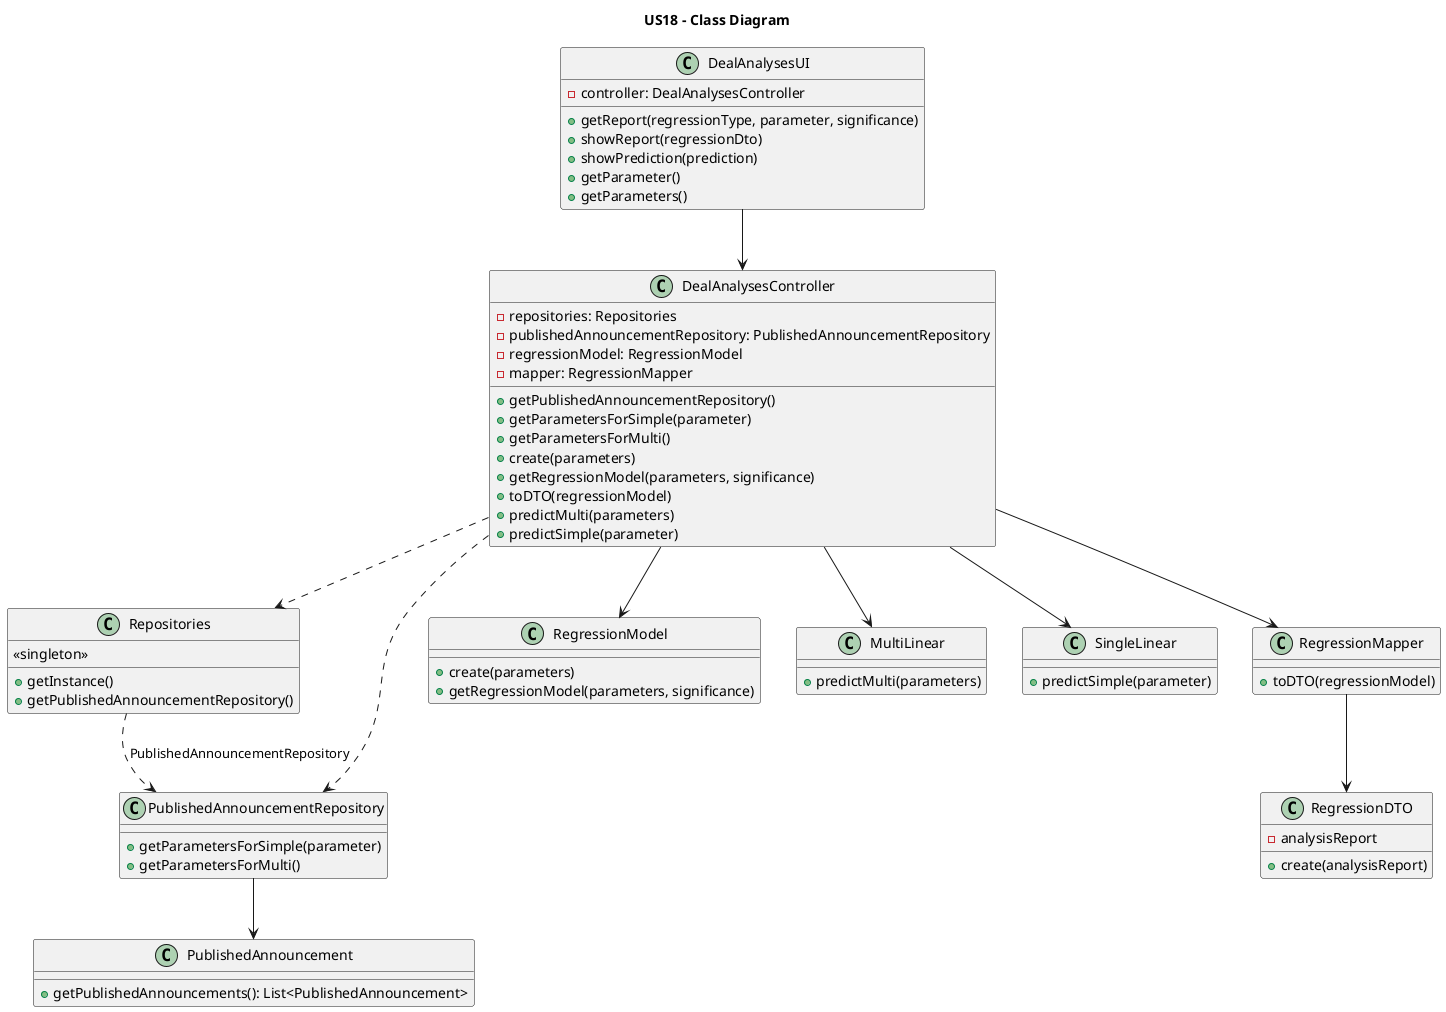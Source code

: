 @startuml

title US18 - Class Diagram

class DealAnalysesUI {
  -controller: DealAnalysesController
  +getReport(regressionType, parameter, significance)
  +showReport(regressionDto)
  +showPrediction(prediction)
  +getParameter()
  +getParameters()
}

class DealAnalysesController {
  -repositories: Repositories
  -publishedAnnouncementRepository: PublishedAnnouncementRepository
  -regressionModel: RegressionModel
  -mapper: RegressionMapper
  +getPublishedAnnouncementRepository()
  +getParametersForSimple(parameter)
  +getParametersForMulti()
  +create(parameters)
  +getRegressionModel(parameters, significance)
  +toDTO(regressionModel)
  +predictMulti(parameters)
  +predictSimple(parameter)
}

class Repositories {
  <<singleton>>
  +getInstance()
  +getPublishedAnnouncementRepository()
}

class PublishedAnnouncementRepository {
  +getParametersForSimple(parameter)
  +getParametersForMulti()
}

class PublishedAnnouncement {
  +getPublishedAnnouncements(): List<PublishedAnnouncement>
}

class RegressionModel {
  +create(parameters)
  +getRegressionModel(parameters, significance)
}

class MultiLinear {
  +predictMulti(parameters)
}

class SingleLinear {
  +predictSimple(parameter)
}

class RegressionMapper {
  +toDTO(regressionModel)
}

class RegressionDTO {
  -analysisReport
  +create(analysisReport)
}

DealAnalysesUI --> DealAnalysesController
DealAnalysesController ..> Repositories
DealAnalysesController ..> PublishedAnnouncementRepository
DealAnalysesController --> RegressionModel
DealAnalysesController --> MultiLinear
DealAnalysesController --> SingleLinear
DealAnalysesController --> RegressionMapper
RegressionMapper --> RegressionDTO
Repositories ..> PublishedAnnouncementRepository : PublishedAnnouncementRepository
PublishedAnnouncementRepository --> PublishedAnnouncement


@enduml
